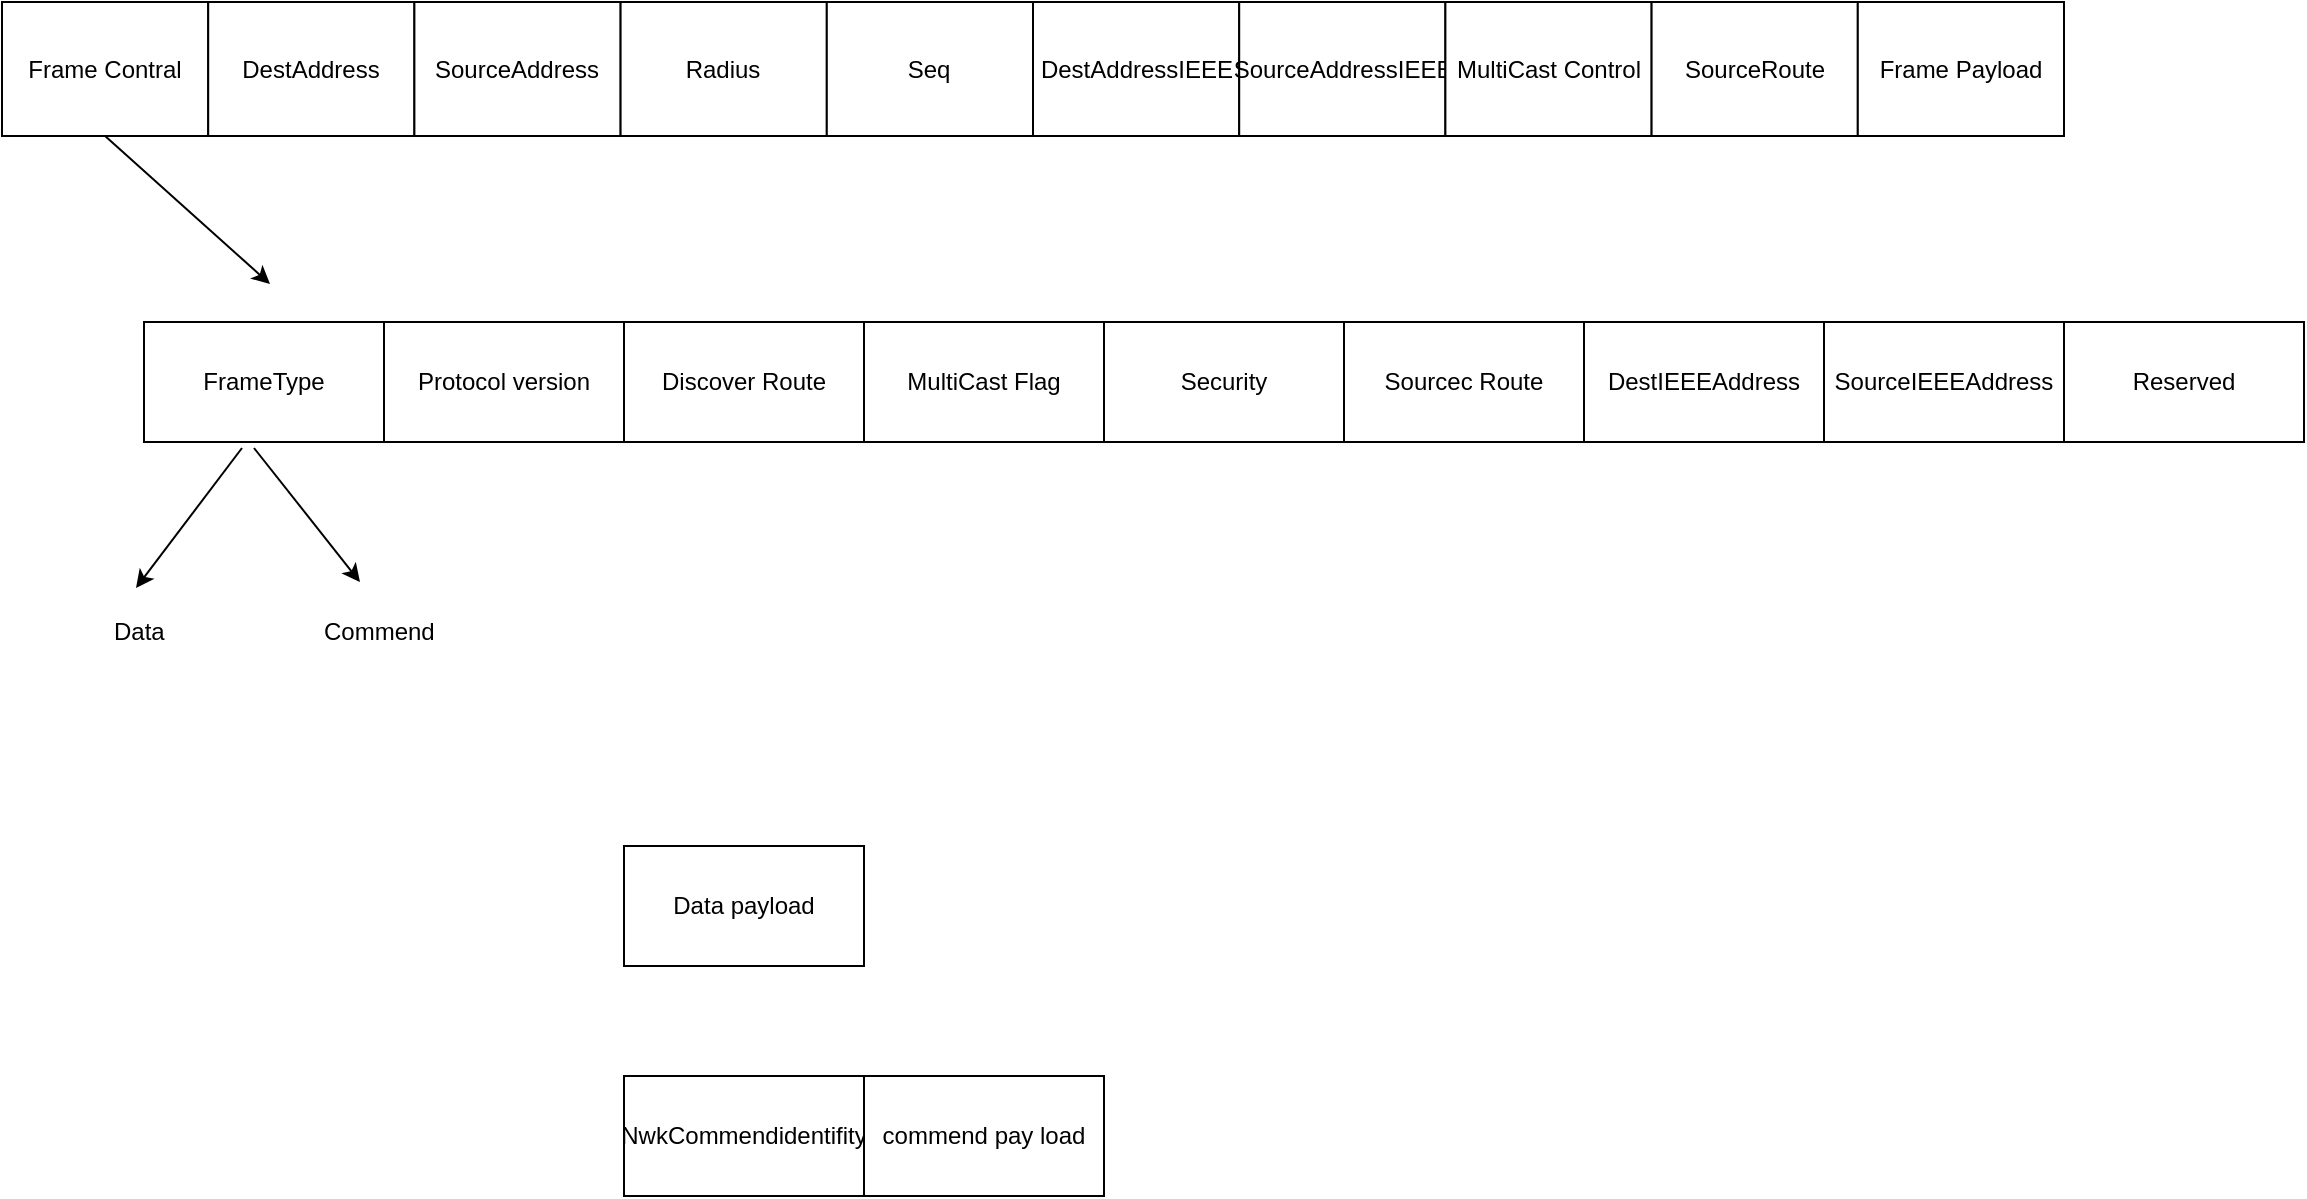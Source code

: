 <mxfile version="12.2.4" pages="1"><diagram id="nzlA4wWFbh-kX7XFoMTd" name="Page-1"><mxGraphModel dx="1630" dy="460" grid="0" gridSize="10" guides="1" tooltips="1" connect="1" arrows="1" fold="1" page="1" pageScale="1" pageWidth="850" pageHeight="1100" math="0" shadow="0"><root><mxCell id="0"/><mxCell id="1" parent="0"/><mxCell id="16" value="" style="group" parent="1" vertex="1" connectable="0"><mxGeometry x="-238" y="197" width="1031" height="67" as="geometry"/></mxCell><mxCell id="14" value="" style="group" parent="16" vertex="1" connectable="0"><mxGeometry width="1031" height="67" as="geometry"/></mxCell><mxCell id="7" value="" style="group" parent="14" vertex="1" connectable="0"><mxGeometry width="515.5" height="67" as="geometry"/></mxCell><mxCell id="2" value="Frame Contral" style="rounded=0;whiteSpace=wrap;html=1;" parent="7" vertex="1"><mxGeometry width="103.1" height="67" as="geometry"/></mxCell><mxCell id="3" value="DestAddress" style="rounded=0;whiteSpace=wrap;html=1;" parent="7" vertex="1"><mxGeometry x="103.1" width="103.1" height="67" as="geometry"/></mxCell><mxCell id="4" value="SourceAddress" style="rounded=0;whiteSpace=wrap;html=1;" parent="7" vertex="1"><mxGeometry x="206.2" width="103.1" height="67" as="geometry"/></mxCell><mxCell id="5" value="Radius" style="rounded=0;whiteSpace=wrap;html=1;" parent="7" vertex="1"><mxGeometry x="309.3" width="103.1" height="67" as="geometry"/></mxCell><mxCell id="15" value="" style="group" parent="7" vertex="1" connectable="0"><mxGeometry x="412.4" width="103.1" height="67" as="geometry"/></mxCell><mxCell id="6" value="Seq" style="rounded=0;whiteSpace=wrap;html=1;" parent="15" vertex="1"><mxGeometry width="103.1" height="67" as="geometry"/></mxCell><mxCell id="8" value="DestAddressIEEE" style="rounded=0;whiteSpace=wrap;html=1;" parent="14" vertex="1"><mxGeometry x="515.5" width="103.1" height="67" as="geometry"/></mxCell><mxCell id="9" value="SourceAddressIEEE" style="rounded=0;whiteSpace=wrap;html=1;" parent="14" vertex="1"><mxGeometry x="618.6" width="103.1" height="67" as="geometry"/></mxCell><mxCell id="11" value="MultiCast Control" style="rounded=0;whiteSpace=wrap;html=1;" parent="14" vertex="1"><mxGeometry x="721.7" width="103.1" height="67" as="geometry"/></mxCell><mxCell id="12" value="SourceRoute" style="rounded=0;whiteSpace=wrap;html=1;" parent="14" vertex="1"><mxGeometry x="824.8" width="103.1" height="67" as="geometry"/></mxCell><mxCell id="13" value="Frame Payload" style="rounded=0;whiteSpace=wrap;html=1;" parent="14" vertex="1"><mxGeometry x="927.9" width="103.1" height="67" as="geometry"/></mxCell><mxCell id="17" value="" style="endArrow=classic;html=1;exitX=0.5;exitY=1;exitDx=0;exitDy=0;" parent="1" source="2" edge="1"><mxGeometry width="50" height="50" relative="1" as="geometry"><mxPoint x="-55" y="416" as="sourcePoint"/><mxPoint x="-104" y="338" as="targetPoint"/></mxGeometry></mxCell><mxCell id="23" value="FrameType" style="rounded=0;whiteSpace=wrap;html=1;" parent="1" vertex="1"><mxGeometry x="-167" y="357" width="120" height="60" as="geometry"/></mxCell><mxCell id="24" value="Protocol version" style="rounded=0;whiteSpace=wrap;html=1;" parent="1" vertex="1"><mxGeometry x="-47" y="357" width="120" height="60" as="geometry"/></mxCell><mxCell id="25" value="Discover Route" style="rounded=0;whiteSpace=wrap;html=1;" parent="1" vertex="1"><mxGeometry x="73" y="357" width="120" height="60" as="geometry"/></mxCell><mxCell id="26" value="MultiCast Flag" style="rounded=0;whiteSpace=wrap;html=1;" parent="1" vertex="1"><mxGeometry x="193" y="357" width="120" height="60" as="geometry"/></mxCell><mxCell id="27" value="Security" style="rounded=0;whiteSpace=wrap;html=1;" parent="1" vertex="1"><mxGeometry x="313" y="357" width="120" height="60" as="geometry"/></mxCell><mxCell id="28" value="Sourcec Route" style="rounded=0;whiteSpace=wrap;html=1;" parent="1" vertex="1"><mxGeometry x="433" y="357" width="120" height="60" as="geometry"/></mxCell><mxCell id="29" value="DestIEEEAddress" style="rounded=0;whiteSpace=wrap;html=1;" parent="1" vertex="1"><mxGeometry x="553" y="357" width="120" height="60" as="geometry"/></mxCell><mxCell id="30" value="SourceIEEEAddress" style="rounded=0;whiteSpace=wrap;html=1;" parent="1" vertex="1"><mxGeometry x="673" y="357" width="120" height="60" as="geometry"/></mxCell><mxCell id="31" value="Reserved" style="rounded=0;whiteSpace=wrap;html=1;" parent="1" vertex="1"><mxGeometry x="793" y="357" width="120" height="60" as="geometry"/></mxCell><mxCell id="32" value="" style="endArrow=classic;html=1;" parent="1" edge="1"><mxGeometry width="50" height="50" relative="1" as="geometry"><mxPoint x="-118" y="420" as="sourcePoint"/><mxPoint x="-171" y="490" as="targetPoint"/></mxGeometry></mxCell><mxCell id="33" value="" style="endArrow=classic;html=1;" parent="1" edge="1"><mxGeometry width="50" height="50" relative="1" as="geometry"><mxPoint x="-112" y="420" as="sourcePoint"/><mxPoint x="-59" y="487" as="targetPoint"/></mxGeometry></mxCell><mxCell id="34" value="Data" style="text;html=1;resizable=0;points=[];autosize=1;align=left;verticalAlign=top;spacingTop=-4;" parent="1" vertex="1"><mxGeometry x="-184.5" y="502" width="35" height="14" as="geometry"/></mxCell><mxCell id="35" value="Commend" style="text;html=1;resizable=0;points=[];autosize=1;align=left;verticalAlign=top;spacingTop=-4;" parent="1" vertex="1"><mxGeometry x="-79.5" y="502" width="65" height="14" as="geometry"/></mxCell><mxCell id="36" value="NwkCommendidentifity" style="rounded=0;whiteSpace=wrap;html=1;" parent="1" vertex="1"><mxGeometry x="73" y="734" width="120" height="60" as="geometry"/></mxCell><mxCell id="37" value="commend pay load" style="rounded=0;whiteSpace=wrap;html=1;" parent="1" vertex="1"><mxGeometry x="193" y="734" width="120" height="60" as="geometry"/></mxCell><mxCell id="38" value="Data payload" style="rounded=0;whiteSpace=wrap;html=1;" parent="1" vertex="1"><mxGeometry x="73" y="619" width="120" height="60" as="geometry"/></mxCell></root></mxGraphModel></diagram></mxfile>